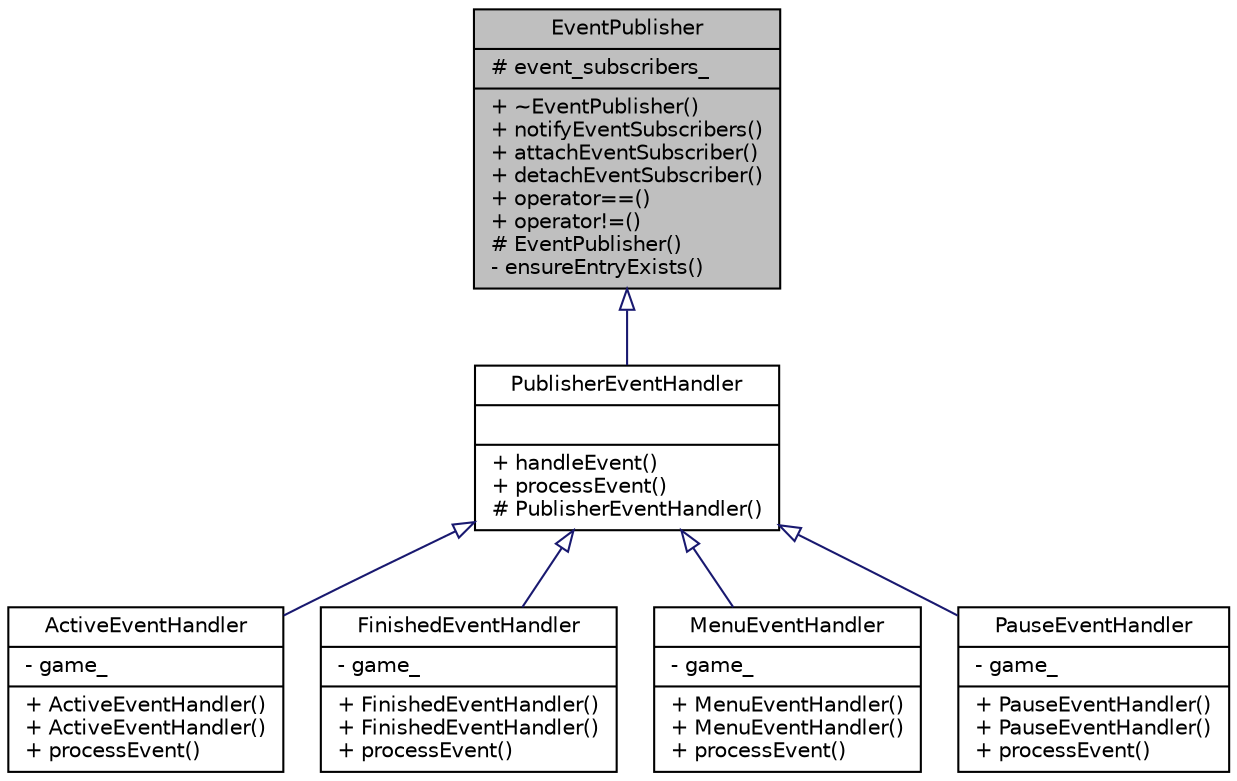 digraph "EventPublisher"
{
 // INTERACTIVE_SVG=YES
 // LATEX_PDF_SIZE
  bgcolor="transparent";
  edge [fontname="Helvetica",fontsize="10",labelfontname="Helvetica",labelfontsize="10"];
  node [fontname="Helvetica",fontsize="10",shape=record];
  Node1 [label="{EventPublisher\n|# event_subscribers_\l|+ ~EventPublisher()\l+ notifyEventSubscribers()\l+ attachEventSubscriber()\l+ detachEventSubscriber()\l+ operator==()\l+ operator!=()\l# EventPublisher()\l- ensureEntryExists()\l}",height=0.2,width=0.4,color="black", fillcolor="grey75", style="filled", fontcolor="black",tooltip=" "];
  Node1 -> Node2 [dir="back",color="midnightblue",fontsize="10",style="solid",arrowtail="onormal",fontname="Helvetica"];
  Node2 [label="{PublisherEventHandler\n||+ handleEvent()\l+ processEvent()\l# PublisherEventHandler()\l}",height=0.2,width=0.4,color="black",URL="$class_publisher_event_handler.html",tooltip="Extended EventHandler for Event class events with publisher capabilities."];
  Node2 -> Node3 [dir="back",color="midnightblue",fontsize="10",style="solid",arrowtail="onormal",fontname="Helvetica"];
  Node3 [label="{ActiveEventHandler\n|- game_\l|+ ActiveEventHandler()\l+ ActiveEventHandler()\l+ processEvent()\l}",height=0.2,width=0.4,color="black",URL="$class_active_event_handler.html",tooltip=" "];
  Node2 -> Node4 [dir="back",color="midnightblue",fontsize="10",style="solid",arrowtail="onormal",fontname="Helvetica"];
  Node4 [label="{FinishedEventHandler\n|- game_\l|+ FinishedEventHandler()\l+ FinishedEventHandler()\l+ processEvent()\l}",height=0.2,width=0.4,color="black",URL="$class_finished_event_handler.html",tooltip=" "];
  Node2 -> Node5 [dir="back",color="midnightblue",fontsize="10",style="solid",arrowtail="onormal",fontname="Helvetica"];
  Node5 [label="{MenuEventHandler\n|- game_\l|+ MenuEventHandler()\l+ MenuEventHandler()\l+ processEvent()\l}",height=0.2,width=0.4,color="black",URL="$class_menu_event_handler.html",tooltip=" "];
  Node2 -> Node6 [dir="back",color="midnightblue",fontsize="10",style="solid",arrowtail="onormal",fontname="Helvetica"];
  Node6 [label="{PauseEventHandler\n|- game_\l|+ PauseEventHandler()\l+ PauseEventHandler()\l+ processEvent()\l}",height=0.2,width=0.4,color="black",URL="$class_pause_event_handler.html",tooltip=" "];
}
